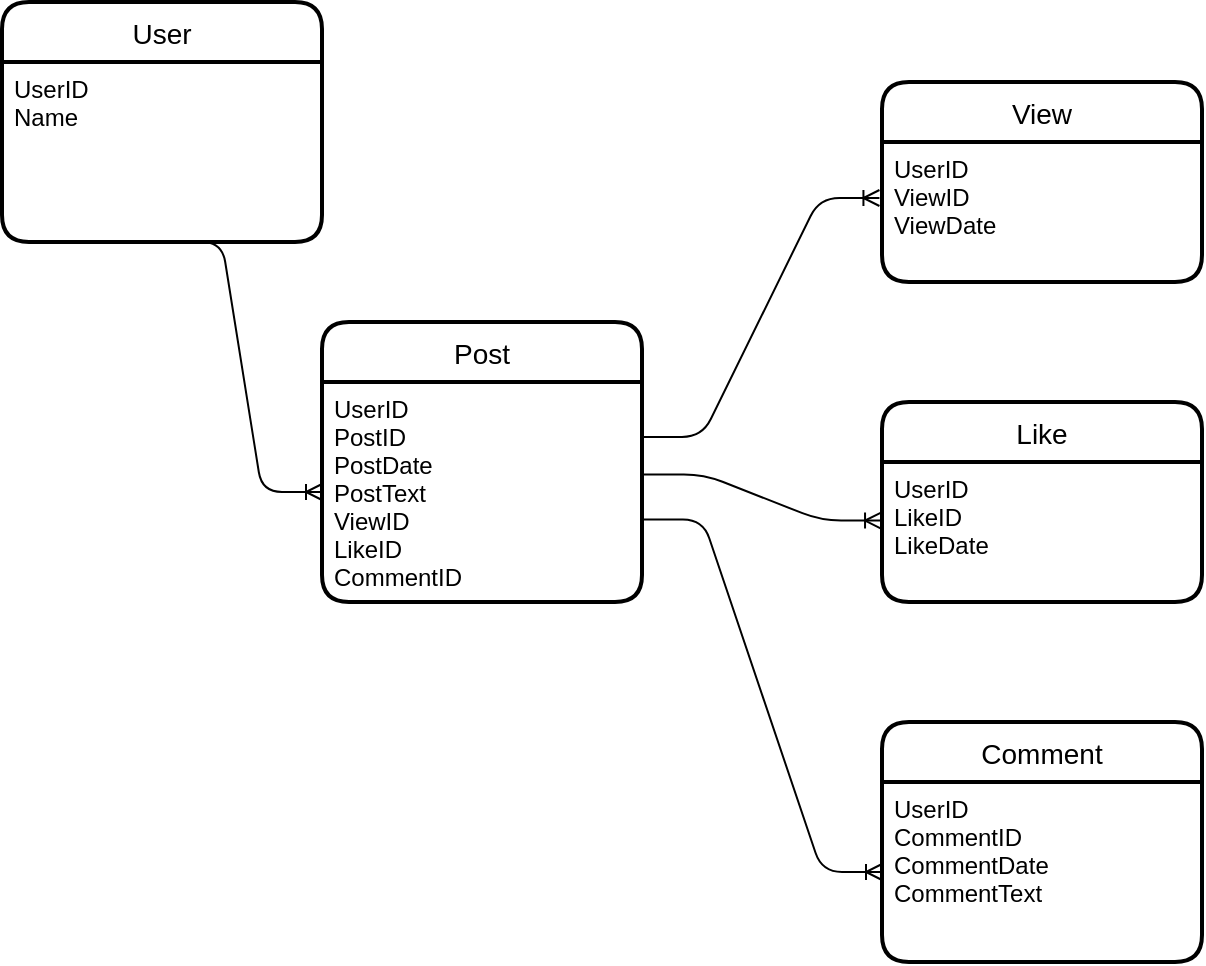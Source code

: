 <mxfile version="15.2.9" type="github">
  <diagram id="R2lEEEUBdFMjLlhIrx00" name="Page-1">
    <mxGraphModel dx="269" dy="2747" grid="1" gridSize="10" guides="1" tooltips="1" connect="1" arrows="1" fold="1" page="1" pageScale="1" pageWidth="850" pageHeight="1100" math="0" shadow="0" extFonts="Permanent Marker^https://fonts.googleapis.com/css?family=Permanent+Marker">
      <root>
        <mxCell id="0" />
        <mxCell id="1" parent="0" />
        <mxCell id="siPbiEY-4KJ5PGM7pnpy-33" value="User" style="swimlane;childLayout=stackLayout;horizontal=1;startSize=30;horizontalStack=0;rounded=1;fontSize=14;fontStyle=0;strokeWidth=2;resizeParent=0;resizeLast=1;shadow=0;dashed=0;align=center;" vertex="1" parent="1">
          <mxGeometry x="40" y="-2040.0" width="160" height="120" as="geometry" />
        </mxCell>
        <mxCell id="siPbiEY-4KJ5PGM7pnpy-34" value="UserID&#xa;Name" style="align=left;strokeColor=none;fillColor=none;spacingLeft=4;fontSize=12;verticalAlign=top;resizable=0;rotatable=0;part=1;" vertex="1" parent="siPbiEY-4KJ5PGM7pnpy-33">
          <mxGeometry y="30" width="160" height="90" as="geometry" />
        </mxCell>
        <mxCell id="siPbiEY-4KJ5PGM7pnpy-35" value="Post" style="swimlane;childLayout=stackLayout;horizontal=1;startSize=30;horizontalStack=0;rounded=1;fontSize=14;fontStyle=0;strokeWidth=2;resizeParent=0;resizeLast=1;shadow=0;dashed=0;align=center;" vertex="1" parent="1">
          <mxGeometry x="200" y="-1880" width="160" height="140" as="geometry" />
        </mxCell>
        <mxCell id="siPbiEY-4KJ5PGM7pnpy-36" value="UserID&#xa;PostID&#xa;PostDate&#xa;PostText&#xa;ViewID&#xa;LikeID&#xa;CommentID" style="align=left;strokeColor=none;fillColor=none;spacingLeft=4;fontSize=12;verticalAlign=top;resizable=0;rotatable=0;part=1;" vertex="1" parent="siPbiEY-4KJ5PGM7pnpy-35">
          <mxGeometry y="30" width="160" height="110" as="geometry" />
        </mxCell>
        <mxCell id="siPbiEY-4KJ5PGM7pnpy-37" value="View" style="swimlane;childLayout=stackLayout;horizontal=1;startSize=30;horizontalStack=0;rounded=1;fontSize=14;fontStyle=0;strokeWidth=2;resizeParent=0;resizeLast=1;shadow=0;dashed=0;align=center;" vertex="1" parent="1">
          <mxGeometry x="480" y="-2000" width="160" height="100" as="geometry" />
        </mxCell>
        <mxCell id="siPbiEY-4KJ5PGM7pnpy-38" value="UserID&#xa;ViewID&#xa;ViewDate" style="align=left;strokeColor=none;fillColor=none;spacingLeft=4;fontSize=12;verticalAlign=top;resizable=0;rotatable=0;part=1;" vertex="1" parent="siPbiEY-4KJ5PGM7pnpy-37">
          <mxGeometry y="30" width="160" height="70" as="geometry" />
        </mxCell>
        <mxCell id="siPbiEY-4KJ5PGM7pnpy-40" value="Like" style="swimlane;childLayout=stackLayout;horizontal=1;startSize=30;horizontalStack=0;rounded=1;fontSize=14;fontStyle=0;strokeWidth=2;resizeParent=0;resizeLast=1;shadow=0;dashed=0;align=center;" vertex="1" parent="1">
          <mxGeometry x="480" y="-1840" width="160" height="100" as="geometry" />
        </mxCell>
        <mxCell id="siPbiEY-4KJ5PGM7pnpy-41" value="UserID&#xa;LikeID&#xa;LikeDate" style="align=left;strokeColor=none;fillColor=none;spacingLeft=4;fontSize=12;verticalAlign=top;resizable=0;rotatable=0;part=1;" vertex="1" parent="siPbiEY-4KJ5PGM7pnpy-40">
          <mxGeometry y="30" width="160" height="70" as="geometry" />
        </mxCell>
        <mxCell id="siPbiEY-4KJ5PGM7pnpy-42" value="Comment" style="swimlane;childLayout=stackLayout;horizontal=1;startSize=30;horizontalStack=0;rounded=1;fontSize=14;fontStyle=0;strokeWidth=2;resizeParent=0;resizeLast=1;shadow=0;dashed=0;align=center;" vertex="1" parent="1">
          <mxGeometry x="480" y="-1680" width="160" height="120" as="geometry" />
        </mxCell>
        <mxCell id="siPbiEY-4KJ5PGM7pnpy-43" value="UserID&#xa;CommentID&#xa;CommentDate&#xa;CommentText&#xa;" style="align=left;strokeColor=none;fillColor=none;spacingLeft=4;fontSize=12;verticalAlign=top;resizable=0;rotatable=0;part=1;" vertex="1" parent="siPbiEY-4KJ5PGM7pnpy-42">
          <mxGeometry y="30" width="160" height="90" as="geometry" />
        </mxCell>
        <mxCell id="siPbiEY-4KJ5PGM7pnpy-46" value="" style="edgeStyle=entityRelationEdgeStyle;fontSize=12;html=1;endArrow=ERoneToMany;exitX=0.5;exitY=1;exitDx=0;exitDy=0;entryX=0;entryY=0.5;entryDx=0;entryDy=0;" edge="1" parent="1" source="siPbiEY-4KJ5PGM7pnpy-34" target="siPbiEY-4KJ5PGM7pnpy-36">
          <mxGeometry width="100" height="100" relative="1" as="geometry">
            <mxPoint x="370" y="-1230" as="sourcePoint" />
            <mxPoint x="470" y="-1330" as="targetPoint" />
          </mxGeometry>
        </mxCell>
        <mxCell id="siPbiEY-4KJ5PGM7pnpy-47" value="" style="edgeStyle=entityRelationEdgeStyle;fontSize=12;html=1;endArrow=ERoneToMany;entryX=-0.008;entryY=0.4;entryDx=0;entryDy=0;entryPerimeter=0;exitX=1;exitY=0.25;exitDx=0;exitDy=0;" edge="1" parent="1" source="siPbiEY-4KJ5PGM7pnpy-36" target="siPbiEY-4KJ5PGM7pnpy-38">
          <mxGeometry width="100" height="100" relative="1" as="geometry">
            <mxPoint x="360" y="-1240" as="sourcePoint" />
            <mxPoint x="460" y="-1340" as="targetPoint" />
          </mxGeometry>
        </mxCell>
        <mxCell id="siPbiEY-4KJ5PGM7pnpy-48" value="" style="edgeStyle=entityRelationEdgeStyle;fontSize=12;html=1;endArrow=ERoneToMany;entryX=-0.003;entryY=0.418;entryDx=0;entryDy=0;entryPerimeter=0;exitX=1.006;exitY=0.42;exitDx=0;exitDy=0;exitPerimeter=0;" edge="1" parent="1" source="siPbiEY-4KJ5PGM7pnpy-36" target="siPbiEY-4KJ5PGM7pnpy-41">
          <mxGeometry width="100" height="100" relative="1" as="geometry">
            <mxPoint x="360" y="-1246" as="sourcePoint" />
            <mxPoint x="470" y="-1350" as="targetPoint" />
          </mxGeometry>
        </mxCell>
        <mxCell id="siPbiEY-4KJ5PGM7pnpy-49" value="" style="edgeStyle=entityRelationEdgeStyle;fontSize=12;html=1;endArrow=ERoneToMany;exitX=1.003;exitY=0.625;exitDx=0;exitDy=0;entryX=0;entryY=0.5;entryDx=0;entryDy=0;exitPerimeter=0;" edge="1" parent="1" source="siPbiEY-4KJ5PGM7pnpy-36" target="siPbiEY-4KJ5PGM7pnpy-43">
          <mxGeometry width="100" height="100" relative="1" as="geometry">
            <mxPoint x="370" y="-1230" as="sourcePoint" />
            <mxPoint x="470" y="-1330" as="targetPoint" />
          </mxGeometry>
        </mxCell>
      </root>
    </mxGraphModel>
  </diagram>
</mxfile>
